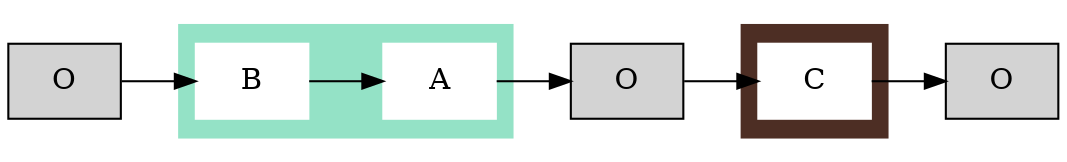 digraph G {
node[shape=record];
rankdir="LR"n0[label = "O",style=filled]
n1[label = "O",style=filled];
n2[label = "O",style=filled];

        subgraph cluster_0 {
                style=filled;
                color="#94e2c6";
                node [style=filled,color=white];
                B -> A;
        }

        subgraph cluster_1 {
                style=filled;
                color="#4d2e24";
                node [style=filled,color=white];
                C;
        }
n0 -> B;
A -> n1;
n1 -> C;
C -> n2;

}
